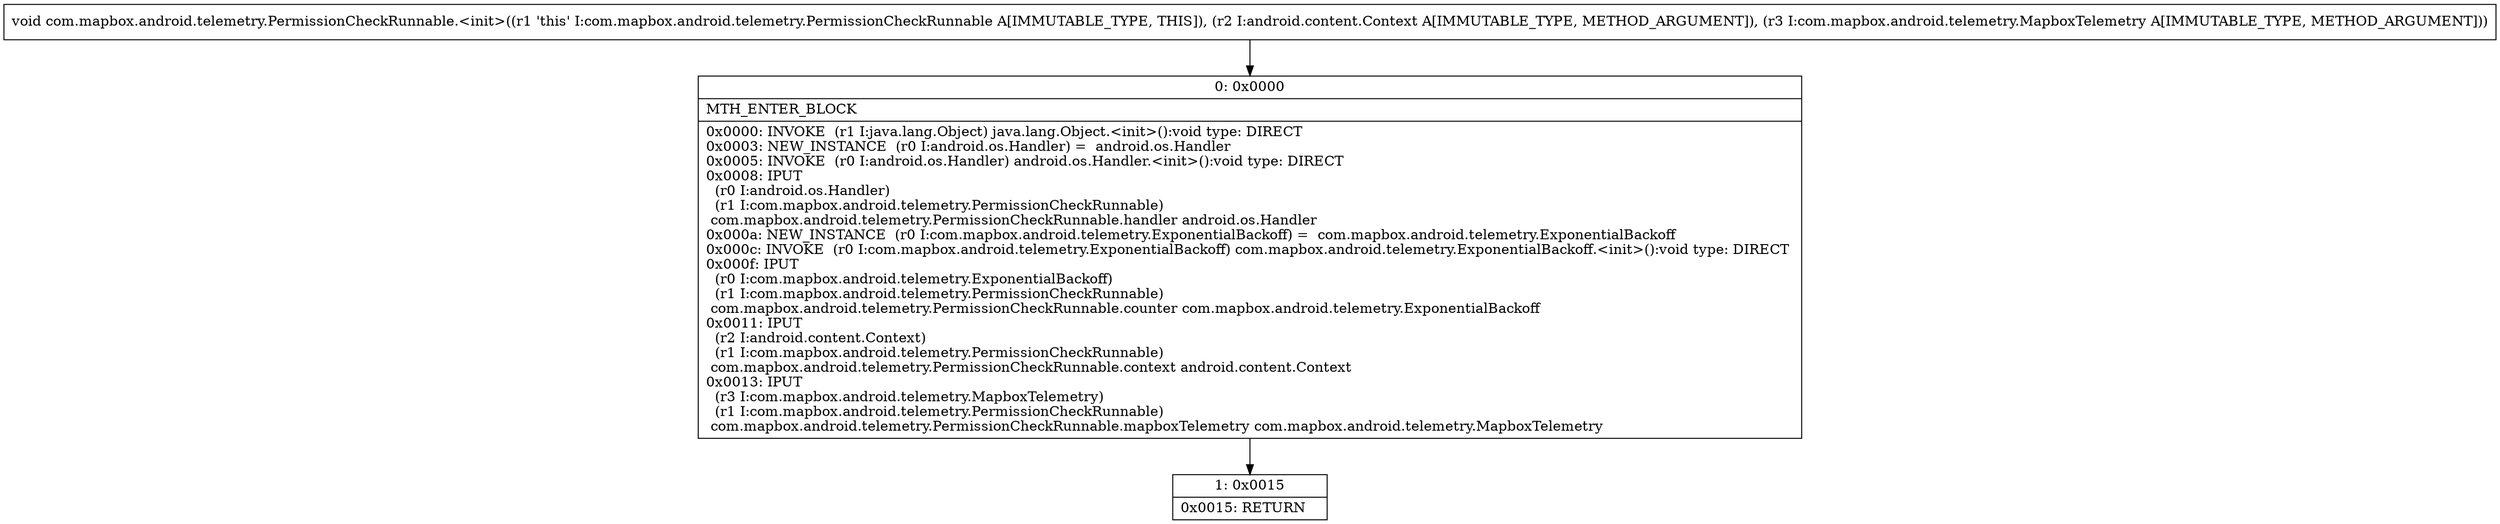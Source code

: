 digraph "CFG forcom.mapbox.android.telemetry.PermissionCheckRunnable.\<init\>(Landroid\/content\/Context;Lcom\/mapbox\/android\/telemetry\/MapboxTelemetry;)V" {
Node_0 [shape=record,label="{0\:\ 0x0000|MTH_ENTER_BLOCK\l|0x0000: INVOKE  (r1 I:java.lang.Object) java.lang.Object.\<init\>():void type: DIRECT \l0x0003: NEW_INSTANCE  (r0 I:android.os.Handler) =  android.os.Handler \l0x0005: INVOKE  (r0 I:android.os.Handler) android.os.Handler.\<init\>():void type: DIRECT \l0x0008: IPUT  \l  (r0 I:android.os.Handler)\l  (r1 I:com.mapbox.android.telemetry.PermissionCheckRunnable)\l com.mapbox.android.telemetry.PermissionCheckRunnable.handler android.os.Handler \l0x000a: NEW_INSTANCE  (r0 I:com.mapbox.android.telemetry.ExponentialBackoff) =  com.mapbox.android.telemetry.ExponentialBackoff \l0x000c: INVOKE  (r0 I:com.mapbox.android.telemetry.ExponentialBackoff) com.mapbox.android.telemetry.ExponentialBackoff.\<init\>():void type: DIRECT \l0x000f: IPUT  \l  (r0 I:com.mapbox.android.telemetry.ExponentialBackoff)\l  (r1 I:com.mapbox.android.telemetry.PermissionCheckRunnable)\l com.mapbox.android.telemetry.PermissionCheckRunnable.counter com.mapbox.android.telemetry.ExponentialBackoff \l0x0011: IPUT  \l  (r2 I:android.content.Context)\l  (r1 I:com.mapbox.android.telemetry.PermissionCheckRunnable)\l com.mapbox.android.telemetry.PermissionCheckRunnable.context android.content.Context \l0x0013: IPUT  \l  (r3 I:com.mapbox.android.telemetry.MapboxTelemetry)\l  (r1 I:com.mapbox.android.telemetry.PermissionCheckRunnable)\l com.mapbox.android.telemetry.PermissionCheckRunnable.mapboxTelemetry com.mapbox.android.telemetry.MapboxTelemetry \l}"];
Node_1 [shape=record,label="{1\:\ 0x0015|0x0015: RETURN   \l}"];
MethodNode[shape=record,label="{void com.mapbox.android.telemetry.PermissionCheckRunnable.\<init\>((r1 'this' I:com.mapbox.android.telemetry.PermissionCheckRunnable A[IMMUTABLE_TYPE, THIS]), (r2 I:android.content.Context A[IMMUTABLE_TYPE, METHOD_ARGUMENT]), (r3 I:com.mapbox.android.telemetry.MapboxTelemetry A[IMMUTABLE_TYPE, METHOD_ARGUMENT])) }"];
MethodNode -> Node_0;
Node_0 -> Node_1;
}

